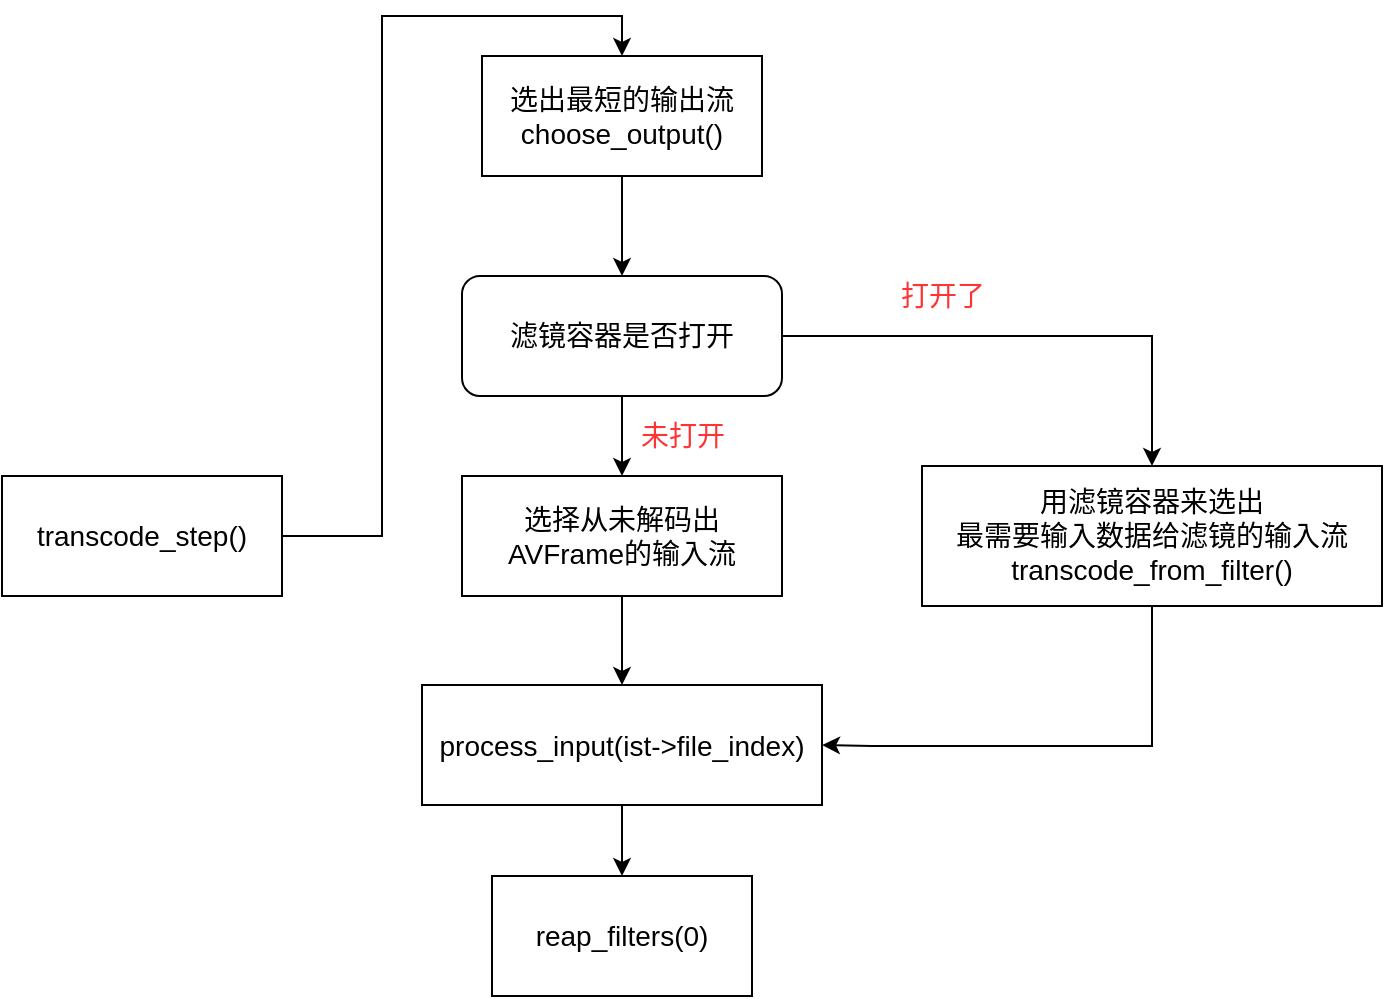 <mxfile version="20.2.3" type="device"><diagram id="CCSkUD4YMc4SreTmyc2y" name="第 1 页"><mxGraphModel dx="1892" dy="865" grid="1" gridSize="10" guides="1" tooltips="1" connect="1" arrows="1" fold="1" page="1" pageScale="1" pageWidth="827" pageHeight="1169" math="0" shadow="0"><root><mxCell id="0"/><mxCell id="1" parent="0"/><mxCell id="9CPmcbk_uuYgWEEiaXfa-8" style="edgeStyle=orthogonalEdgeStyle;rounded=0;orthogonalLoop=1;jettySize=auto;html=1;entryX=0.5;entryY=0;entryDx=0;entryDy=0;fontSize=14;" parent="1" source="D8f3OEhFVSInSRfgoBKe-20" target="9CPmcbk_uuYgWEEiaXfa-1" edge="1"><mxGeometry relative="1" as="geometry"/></mxCell><mxCell id="D8f3OEhFVSInSRfgoBKe-20" value="transcode_step()" style="rounded=0;whiteSpace=wrap;html=1;fontSize=14;fillColor=#FFFFFF;strokeColor=#000000;" parent="1" vertex="1"><mxGeometry x="-820" y="450" width="140" height="60" as="geometry"/></mxCell><mxCell id="9CPmcbk_uuYgWEEiaXfa-9" style="edgeStyle=orthogonalEdgeStyle;rounded=0;orthogonalLoop=1;jettySize=auto;html=1;fontSize=14;" parent="1" source="9CPmcbk_uuYgWEEiaXfa-1" target="9CPmcbk_uuYgWEEiaXfa-2" edge="1"><mxGeometry relative="1" as="geometry"/></mxCell><mxCell id="9CPmcbk_uuYgWEEiaXfa-1" value="选出最短的输出流&lt;br&gt;choose_output()" style="rounded=0;whiteSpace=wrap;html=1;fontSize=14;fillColor=#FFFFFF;strokeColor=#000000;" parent="1" vertex="1"><mxGeometry x="-580" y="240" width="140" height="60" as="geometry"/></mxCell><mxCell id="9CPmcbk_uuYgWEEiaXfa-10" style="edgeStyle=orthogonalEdgeStyle;rounded=0;orthogonalLoop=1;jettySize=auto;html=1;fontSize=14;" parent="1" source="9CPmcbk_uuYgWEEiaXfa-2" target="9CPmcbk_uuYgWEEiaXfa-3" edge="1"><mxGeometry relative="1" as="geometry"/></mxCell><mxCell id="9CPmcbk_uuYgWEEiaXfa-11" style="edgeStyle=orthogonalEdgeStyle;rounded=0;orthogonalLoop=1;jettySize=auto;html=1;fontSize=14;" parent="1" source="9CPmcbk_uuYgWEEiaXfa-2" target="9CPmcbk_uuYgWEEiaXfa-4" edge="1"><mxGeometry relative="1" as="geometry"/></mxCell><mxCell id="9CPmcbk_uuYgWEEiaXfa-2" value="&lt;span style=&quot;font-size: 14px;&quot;&gt;滤镜容器是否打开&lt;br&gt;&lt;/span&gt;" style="rounded=1;whiteSpace=wrap;html=1;" parent="1" vertex="1"><mxGeometry x="-590" y="350" width="160" height="60" as="geometry"/></mxCell><mxCell id="9CPmcbk_uuYgWEEiaXfa-12" style="edgeStyle=orthogonalEdgeStyle;rounded=0;orthogonalLoop=1;jettySize=auto;html=1;fontSize=14;" parent="1" source="9CPmcbk_uuYgWEEiaXfa-3" target="9CPmcbk_uuYgWEEiaXfa-5" edge="1"><mxGeometry relative="1" as="geometry"/></mxCell><mxCell id="9CPmcbk_uuYgWEEiaXfa-3" value="&lt;span style=&quot;font-size: 14px;&quot;&gt;选择从未解码出 AVFrame的输入流&lt;br&gt;&lt;/span&gt;" style="rounded=0;whiteSpace=wrap;html=1;" parent="1" vertex="1"><mxGeometry x="-590" y="450" width="160" height="60" as="geometry"/></mxCell><mxCell id="9CPmcbk_uuYgWEEiaXfa-14" style="edgeStyle=orthogonalEdgeStyle;rounded=0;orthogonalLoop=1;jettySize=auto;html=1;entryX=1;entryY=0.5;entryDx=0;entryDy=0;fontSize=14;" parent="1" source="9CPmcbk_uuYgWEEiaXfa-4" target="9CPmcbk_uuYgWEEiaXfa-5" edge="1"><mxGeometry relative="1" as="geometry"><Array as="points"><mxPoint x="-245" y="585"/><mxPoint x="-385" y="585"/></Array></mxGeometry></mxCell><mxCell id="9CPmcbk_uuYgWEEiaXfa-4" value="&lt;span style=&quot;font-size: 14px;&quot;&gt;用滤镜容器来选出&lt;/span&gt;&lt;br&gt;&lt;span style=&quot;font-size: 14px;&quot;&gt;最需要输入数据给滤镜的输入流&lt;/span&gt;&lt;br&gt;&lt;span style=&quot;font-size: 14px;&quot;&gt;transcode_from_filter()&lt;/span&gt;" style="rounded=0;whiteSpace=wrap;html=1;" parent="1" vertex="1"><mxGeometry x="-360" y="445" width="230" height="70" as="geometry"/></mxCell><mxCell id="9CPmcbk_uuYgWEEiaXfa-13" style="edgeStyle=orthogonalEdgeStyle;rounded=0;orthogonalLoop=1;jettySize=auto;html=1;fontSize=14;" parent="1" source="9CPmcbk_uuYgWEEiaXfa-5" target="9CPmcbk_uuYgWEEiaXfa-6" edge="1"><mxGeometry relative="1" as="geometry"/></mxCell><mxCell id="9CPmcbk_uuYgWEEiaXfa-5" value="&lt;span style=&quot;font-size: 14px;&quot;&gt;process_input(ist-&amp;gt;file_index)&lt;/span&gt;" style="rounded=0;whiteSpace=wrap;html=1;fontSize=14;" parent="1" vertex="1"><mxGeometry x="-610" y="554.5" width="200" height="60" as="geometry"/></mxCell><mxCell id="9CPmcbk_uuYgWEEiaXfa-6" value="&lt;span style=&quot;font-size: 14px;&quot;&gt;reap_filters(0)&lt;/span&gt;" style="rounded=0;whiteSpace=wrap;html=1;fontSize=14;" parent="1" vertex="1"><mxGeometry x="-575" y="650" width="130" height="60" as="geometry"/></mxCell><mxCell id="9CPmcbk_uuYgWEEiaXfa-16" value="打开了" style="text;strokeColor=none;fillColor=none;html=1;fontSize=14;fontStyle=0;verticalAlign=middle;align=center;fontColor=#FF3333;" parent="1" vertex="1"><mxGeometry x="-400" y="340" width="100" height="40" as="geometry"/></mxCell><mxCell id="9CPmcbk_uuYgWEEiaXfa-17" value="未打开" style="text;strokeColor=none;fillColor=none;html=1;fontSize=14;fontStyle=0;verticalAlign=middle;align=center;fontColor=#FF3333;" parent="1" vertex="1"><mxGeometry x="-520" y="410" width="80" height="40" as="geometry"/></mxCell></root></mxGraphModel></diagram></mxfile>